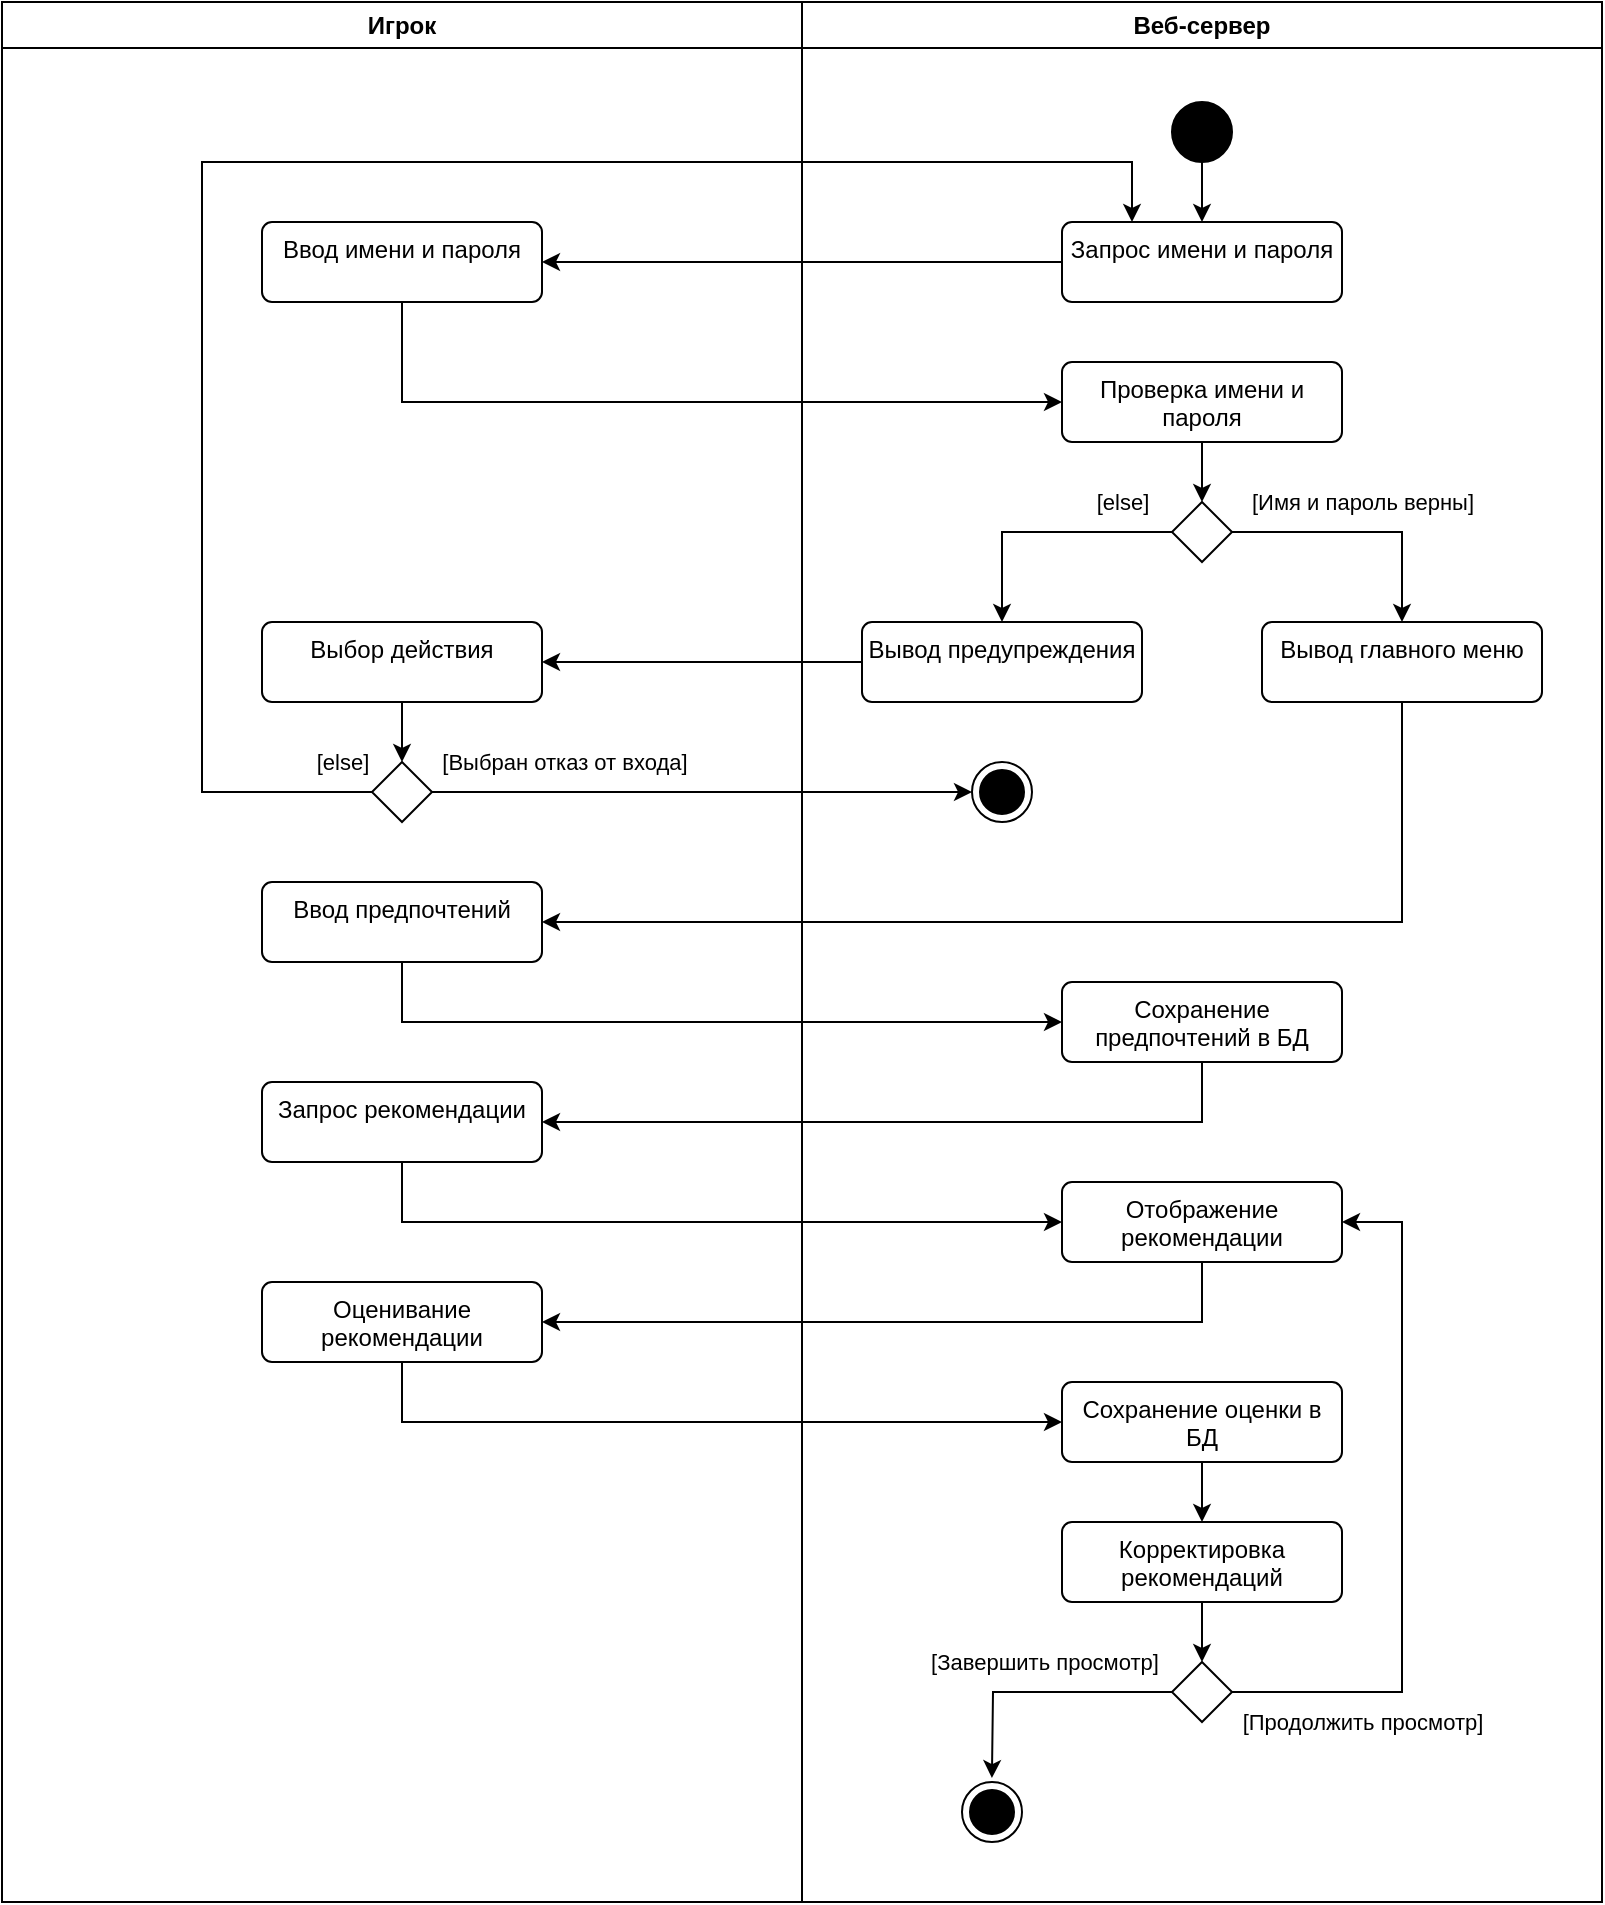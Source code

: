 <mxfile version="28.2.5">
  <diagram name="Page-1" id="aJQbCuiFCbzAohhOSRdi">
    <mxGraphModel dx="2307" dy="1215" grid="1" gridSize="10" guides="1" tooltips="1" connect="1" arrows="1" fold="1" page="1" pageScale="1" pageWidth="850" pageHeight="1100" math="0" shadow="0">
      <root>
        <mxCell id="0" />
        <mxCell id="1" parent="0" />
        <mxCell id="oX3zY-kxMDzpT8zyrRlE-4" value="Игрок" style="swimlane;whiteSpace=wrap;html=1;" parent="1" vertex="1">
          <mxGeometry x="80" y="80" width="400" height="950" as="geometry" />
        </mxCell>
        <mxCell id="oX3zY-kxMDzpT8zyrRlE-10" value="Ввод имени и пароля" style="html=1;align=center;verticalAlign=top;rounded=1;absoluteArcSize=1;arcSize=10;dashed=0;whiteSpace=wrap;" parent="oX3zY-kxMDzpT8zyrRlE-4" vertex="1">
          <mxGeometry x="130" y="110" width="140" height="40" as="geometry" />
        </mxCell>
        <mxCell id="oX3zY-kxMDzpT8zyrRlE-32" style="edgeStyle=orthogonalEdgeStyle;rounded=0;orthogonalLoop=1;jettySize=auto;html=1;entryX=0.5;entryY=0;entryDx=0;entryDy=0;" parent="oX3zY-kxMDzpT8zyrRlE-4" source="oX3zY-kxMDzpT8zyrRlE-29" target="oX3zY-kxMDzpT8zyrRlE-30" edge="1">
          <mxGeometry relative="1" as="geometry" />
        </mxCell>
        <mxCell id="oX3zY-kxMDzpT8zyrRlE-29" value="Выбор действия" style="html=1;align=center;verticalAlign=top;rounded=1;absoluteArcSize=1;arcSize=10;dashed=0;whiteSpace=wrap;" parent="oX3zY-kxMDzpT8zyrRlE-4" vertex="1">
          <mxGeometry x="130" y="310" width="140" height="40" as="geometry" />
        </mxCell>
        <mxCell id="oX3zY-kxMDzpT8zyrRlE-30" value="" style="rhombus;" parent="oX3zY-kxMDzpT8zyrRlE-4" vertex="1">
          <mxGeometry x="185" y="380" width="30" height="30" as="geometry" />
        </mxCell>
        <mxCell id="oX3zY-kxMDzpT8zyrRlE-38" value="Ввод предпочтений" style="html=1;align=center;verticalAlign=top;rounded=1;absoluteArcSize=1;arcSize=10;dashed=0;whiteSpace=wrap;" parent="oX3zY-kxMDzpT8zyrRlE-4" vertex="1">
          <mxGeometry x="130" y="440" width="140" height="40" as="geometry" />
        </mxCell>
        <mxCell id="oX3zY-kxMDzpT8zyrRlE-42" value="Запрос рекомендации" style="html=1;align=center;verticalAlign=top;rounded=1;absoluteArcSize=1;arcSize=10;dashed=0;whiteSpace=wrap;" parent="oX3zY-kxMDzpT8zyrRlE-4" vertex="1">
          <mxGeometry x="130" y="540" width="140" height="40" as="geometry" />
        </mxCell>
        <mxCell id="oX3zY-kxMDzpT8zyrRlE-46" value="Оценивание рекомендации" style="html=1;align=center;verticalAlign=top;rounded=1;absoluteArcSize=1;arcSize=10;dashed=0;whiteSpace=wrap;" parent="oX3zY-kxMDzpT8zyrRlE-4" vertex="1">
          <mxGeometry x="130" y="640" width="140" height="40" as="geometry" />
        </mxCell>
        <mxCell id="oX3zY-kxMDzpT8zyrRlE-5" value="Веб-сервер" style="swimlane;whiteSpace=wrap;html=1;startSize=23;" parent="1" vertex="1">
          <mxGeometry x="480" y="80" width="400" height="950" as="geometry">
            <mxRectangle x="480" y="80" width="140" height="30" as="alternateBounds" />
          </mxGeometry>
        </mxCell>
        <mxCell id="oX3zY-kxMDzpT8zyrRlE-21" style="edgeStyle=orthogonalEdgeStyle;rounded=0;orthogonalLoop=1;jettySize=auto;html=1;entryX=0.5;entryY=0;entryDx=0;entryDy=0;" parent="oX3zY-kxMDzpT8zyrRlE-5" source="oX3zY-kxMDzpT8zyrRlE-7" target="oX3zY-kxMDzpT8zyrRlE-8" edge="1">
          <mxGeometry relative="1" as="geometry" />
        </mxCell>
        <mxCell id="oX3zY-kxMDzpT8zyrRlE-7" value="" style="ellipse;fillColor=strokeColor;html=1;" parent="oX3zY-kxMDzpT8zyrRlE-5" vertex="1">
          <mxGeometry x="185" y="50" width="30" height="30" as="geometry" />
        </mxCell>
        <mxCell id="oX3zY-kxMDzpT8zyrRlE-8" value="Запрос имени и пароля" style="html=1;align=center;verticalAlign=top;rounded=1;absoluteArcSize=1;arcSize=10;dashed=0;whiteSpace=wrap;" parent="oX3zY-kxMDzpT8zyrRlE-5" vertex="1">
          <mxGeometry x="130" y="110" width="140" height="40" as="geometry" />
        </mxCell>
        <mxCell id="oX3zY-kxMDzpT8zyrRlE-18" style="edgeStyle=orthogonalEdgeStyle;rounded=0;orthogonalLoop=1;jettySize=auto;html=1;entryX=0.5;entryY=0;entryDx=0;entryDy=0;" parent="oX3zY-kxMDzpT8zyrRlE-5" source="oX3zY-kxMDzpT8zyrRlE-11" target="oX3zY-kxMDzpT8zyrRlE-12" edge="1">
          <mxGeometry relative="1" as="geometry" />
        </mxCell>
        <mxCell id="oX3zY-kxMDzpT8zyrRlE-11" value="Проверка имени и пароля" style="html=1;align=center;verticalAlign=top;rounded=1;absoluteArcSize=1;arcSize=10;dashed=0;whiteSpace=wrap;" parent="oX3zY-kxMDzpT8zyrRlE-5" vertex="1">
          <mxGeometry x="130" y="180" width="140" height="40" as="geometry" />
        </mxCell>
        <mxCell id="oX3zY-kxMDzpT8zyrRlE-25" style="edgeStyle=orthogonalEdgeStyle;rounded=0;orthogonalLoop=1;jettySize=auto;html=1;exitX=0;exitY=0.5;exitDx=0;exitDy=0;entryX=0.5;entryY=0;entryDx=0;entryDy=0;" parent="oX3zY-kxMDzpT8zyrRlE-5" source="oX3zY-kxMDzpT8zyrRlE-12" target="oX3zY-kxMDzpT8zyrRlE-23" edge="1">
          <mxGeometry relative="1" as="geometry" />
        </mxCell>
        <mxCell id="oX3zY-kxMDzpT8zyrRlE-28" value="[else]" style="edgeLabel;html=1;align=center;verticalAlign=middle;resizable=0;points=[];" parent="oX3zY-kxMDzpT8zyrRlE-25" vertex="1" connectable="0">
          <mxGeometry x="-0.059" y="-1" relative="1" as="geometry">
            <mxPoint x="36" y="-14" as="offset" />
          </mxGeometry>
        </mxCell>
        <mxCell id="oX3zY-kxMDzpT8zyrRlE-26" style="edgeStyle=orthogonalEdgeStyle;rounded=0;orthogonalLoop=1;jettySize=auto;html=1;exitX=1;exitY=0.5;exitDx=0;exitDy=0;entryX=0.5;entryY=0;entryDx=0;entryDy=0;" parent="oX3zY-kxMDzpT8zyrRlE-5" source="oX3zY-kxMDzpT8zyrRlE-12" target="oX3zY-kxMDzpT8zyrRlE-22" edge="1">
          <mxGeometry relative="1" as="geometry" />
        </mxCell>
        <mxCell id="oX3zY-kxMDzpT8zyrRlE-27" value="[Имя и пароль верны]" style="edgeLabel;html=1;align=center;verticalAlign=middle;resizable=0;points=[];" parent="oX3zY-kxMDzpT8zyrRlE-26" vertex="1" connectable="0">
          <mxGeometry x="-0.4" y="2" relative="1" as="geometry">
            <mxPoint x="26" y="-13" as="offset" />
          </mxGeometry>
        </mxCell>
        <mxCell id="oX3zY-kxMDzpT8zyrRlE-12" value="" style="rhombus;" parent="oX3zY-kxMDzpT8zyrRlE-5" vertex="1">
          <mxGeometry x="185" y="250" width="30" height="30" as="geometry" />
        </mxCell>
        <mxCell id="oX3zY-kxMDzpT8zyrRlE-22" value="Вывод главного меню" style="html=1;align=center;verticalAlign=top;rounded=1;absoluteArcSize=1;arcSize=10;dashed=0;whiteSpace=wrap;" parent="oX3zY-kxMDzpT8zyrRlE-5" vertex="1">
          <mxGeometry x="230" y="310" width="140" height="40" as="geometry" />
        </mxCell>
        <mxCell id="oX3zY-kxMDzpT8zyrRlE-23" value="Вывод предупреждения" style="html=1;align=center;verticalAlign=top;rounded=1;absoluteArcSize=1;arcSize=10;dashed=0;whiteSpace=wrap;" parent="oX3zY-kxMDzpT8zyrRlE-5" vertex="1">
          <mxGeometry x="30" y="310" width="140" height="40" as="geometry" />
        </mxCell>
        <mxCell id="oX3zY-kxMDzpT8zyrRlE-33" value="" style="ellipse;html=1;shape=endState;fillColor=strokeColor;" parent="oX3zY-kxMDzpT8zyrRlE-5" vertex="1">
          <mxGeometry x="85" y="380" width="30" height="30" as="geometry" />
        </mxCell>
        <mxCell id="oX3zY-kxMDzpT8zyrRlE-40" value="Сохранение предпочтений в БД" style="html=1;align=center;verticalAlign=top;rounded=1;absoluteArcSize=1;arcSize=10;dashed=0;whiteSpace=wrap;" parent="oX3zY-kxMDzpT8zyrRlE-5" vertex="1">
          <mxGeometry x="130" y="490" width="140" height="40" as="geometry" />
        </mxCell>
        <mxCell id="oX3zY-kxMDzpT8zyrRlE-44" value="Отображение рекомендации" style="html=1;align=center;verticalAlign=top;rounded=1;absoluteArcSize=1;arcSize=10;dashed=0;whiteSpace=wrap;" parent="oX3zY-kxMDzpT8zyrRlE-5" vertex="1">
          <mxGeometry x="130" y="590" width="140" height="40" as="geometry" />
        </mxCell>
        <mxCell id="oX3zY-kxMDzpT8zyrRlE-51" style="edgeStyle=orthogonalEdgeStyle;rounded=0;orthogonalLoop=1;jettySize=auto;html=1;entryX=0.5;entryY=0;entryDx=0;entryDy=0;" parent="oX3zY-kxMDzpT8zyrRlE-5" source="oX3zY-kxMDzpT8zyrRlE-48" target="oX3zY-kxMDzpT8zyrRlE-50" edge="1">
          <mxGeometry relative="1" as="geometry" />
        </mxCell>
        <mxCell id="oX3zY-kxMDzpT8zyrRlE-48" value="Сохранение оценки в БД" style="html=1;align=center;verticalAlign=top;rounded=1;absoluteArcSize=1;arcSize=10;dashed=0;whiteSpace=wrap;" parent="oX3zY-kxMDzpT8zyrRlE-5" vertex="1">
          <mxGeometry x="130" y="690" width="140" height="40" as="geometry" />
        </mxCell>
        <mxCell id="oX3zY-kxMDzpT8zyrRlE-53" style="edgeStyle=orthogonalEdgeStyle;rounded=0;orthogonalLoop=1;jettySize=auto;html=1;entryX=0.5;entryY=0;entryDx=0;entryDy=0;" parent="oX3zY-kxMDzpT8zyrRlE-5" source="oX3zY-kxMDzpT8zyrRlE-50" target="oX3zY-kxMDzpT8zyrRlE-52" edge="1">
          <mxGeometry relative="1" as="geometry" />
        </mxCell>
        <mxCell id="oX3zY-kxMDzpT8zyrRlE-50" value="Корректировка рекомендаций" style="html=1;align=center;verticalAlign=top;rounded=1;absoluteArcSize=1;arcSize=10;dashed=0;whiteSpace=wrap;" parent="oX3zY-kxMDzpT8zyrRlE-5" vertex="1">
          <mxGeometry x="130" y="760" width="140" height="40" as="geometry" />
        </mxCell>
        <mxCell id="oX3zY-kxMDzpT8zyrRlE-61" style="edgeStyle=orthogonalEdgeStyle;rounded=0;orthogonalLoop=1;jettySize=auto;html=1;exitX=1;exitY=0.5;exitDx=0;exitDy=0;entryX=1;entryY=0.5;entryDx=0;entryDy=0;" parent="oX3zY-kxMDzpT8zyrRlE-5" source="oX3zY-kxMDzpT8zyrRlE-52" target="oX3zY-kxMDzpT8zyrRlE-44" edge="1">
          <mxGeometry relative="1" as="geometry">
            <mxPoint x="300" y="890" as="targetPoint" />
            <Array as="points">
              <mxPoint x="300" y="845" />
              <mxPoint x="300" y="610" />
            </Array>
          </mxGeometry>
        </mxCell>
        <mxCell id="oX3zY-kxMDzpT8zyrRlE-62" value="[Продолжить просмотр]" style="edgeLabel;html=1;align=center;verticalAlign=middle;resizable=0;points=[];" parent="oX3zY-kxMDzpT8zyrRlE-61" vertex="1" connectable="0">
          <mxGeometry x="-0.622" y="1" relative="1" as="geometry">
            <mxPoint x="-1" y="16" as="offset" />
          </mxGeometry>
        </mxCell>
        <mxCell id="oX3zY-kxMDzpT8zyrRlE-52" value="" style="rhombus;" parent="oX3zY-kxMDzpT8zyrRlE-5" vertex="1">
          <mxGeometry x="185" y="830" width="30" height="30" as="geometry" />
        </mxCell>
        <mxCell id="oX3zY-kxMDzpT8zyrRlE-57" style="edgeStyle=orthogonalEdgeStyle;rounded=0;orthogonalLoop=1;jettySize=auto;html=1;entryX=0.464;entryY=-0.049;entryDx=0;entryDy=0;entryPerimeter=0;" parent="oX3zY-kxMDzpT8zyrRlE-5" source="oX3zY-kxMDzpT8zyrRlE-52" edge="1">
          <mxGeometry relative="1" as="geometry">
            <mxPoint x="94.96" y="888.04" as="targetPoint" />
          </mxGeometry>
        </mxCell>
        <mxCell id="oX3zY-kxMDzpT8zyrRlE-59" value="[Завершить просмотр]" style="edgeLabel;html=1;align=center;verticalAlign=middle;resizable=0;points=[];" parent="oX3zY-kxMDzpT8zyrRlE-57" vertex="1" connectable="0">
          <mxGeometry x="0.136" relative="1" as="geometry">
            <mxPoint x="11" y="-15" as="offset" />
          </mxGeometry>
        </mxCell>
        <mxCell id="oX3zY-kxMDzpT8zyrRlE-63" value="" style="ellipse;html=1;shape=endState;fillColor=strokeColor;" parent="oX3zY-kxMDzpT8zyrRlE-5" vertex="1">
          <mxGeometry x="80" y="890" width="30" height="30" as="geometry" />
        </mxCell>
        <mxCell id="oX3zY-kxMDzpT8zyrRlE-19" style="edgeStyle=orthogonalEdgeStyle;rounded=0;orthogonalLoop=1;jettySize=auto;html=1;entryX=1;entryY=0.5;entryDx=0;entryDy=0;" parent="1" source="oX3zY-kxMDzpT8zyrRlE-8" target="oX3zY-kxMDzpT8zyrRlE-10" edge="1">
          <mxGeometry relative="1" as="geometry" />
        </mxCell>
        <mxCell id="oX3zY-kxMDzpT8zyrRlE-20" style="edgeStyle=orthogonalEdgeStyle;rounded=0;orthogonalLoop=1;jettySize=auto;html=1;exitX=0.5;exitY=1;exitDx=0;exitDy=0;entryX=0;entryY=0.5;entryDx=0;entryDy=0;" parent="1" source="oX3zY-kxMDzpT8zyrRlE-10" target="oX3zY-kxMDzpT8zyrRlE-11" edge="1">
          <mxGeometry relative="1" as="geometry" />
        </mxCell>
        <mxCell id="oX3zY-kxMDzpT8zyrRlE-31" style="edgeStyle=orthogonalEdgeStyle;rounded=0;orthogonalLoop=1;jettySize=auto;html=1;entryX=1;entryY=0.5;entryDx=0;entryDy=0;" parent="1" source="oX3zY-kxMDzpT8zyrRlE-23" target="oX3zY-kxMDzpT8zyrRlE-29" edge="1">
          <mxGeometry relative="1" as="geometry" />
        </mxCell>
        <mxCell id="oX3zY-kxMDzpT8zyrRlE-34" style="edgeStyle=orthogonalEdgeStyle;rounded=0;orthogonalLoop=1;jettySize=auto;html=1;exitX=1;exitY=0.5;exitDx=0;exitDy=0;entryX=0;entryY=0.5;entryDx=0;entryDy=0;" parent="1" source="oX3zY-kxMDzpT8zyrRlE-30" target="oX3zY-kxMDzpT8zyrRlE-33" edge="1">
          <mxGeometry relative="1" as="geometry" />
        </mxCell>
        <mxCell id="oX3zY-kxMDzpT8zyrRlE-35" value="[Выбран отказ от входа]" style="edgeLabel;html=1;align=center;verticalAlign=middle;resizable=0;points=[];" parent="oX3zY-kxMDzpT8zyrRlE-34" vertex="1" connectable="0">
          <mxGeometry x="-0.671" relative="1" as="geometry">
            <mxPoint x="21" y="-15" as="offset" />
          </mxGeometry>
        </mxCell>
        <mxCell id="oX3zY-kxMDzpT8zyrRlE-36" style="edgeStyle=orthogonalEdgeStyle;rounded=0;orthogonalLoop=1;jettySize=auto;html=1;entryX=0.25;entryY=0;entryDx=0;entryDy=0;" parent="1" source="oX3zY-kxMDzpT8zyrRlE-30" target="oX3zY-kxMDzpT8zyrRlE-8" edge="1">
          <mxGeometry relative="1" as="geometry">
            <Array as="points">
              <mxPoint x="180" y="475" />
              <mxPoint x="180" y="160" />
              <mxPoint x="645" y="160" />
            </Array>
          </mxGeometry>
        </mxCell>
        <mxCell id="oX3zY-kxMDzpT8zyrRlE-37" value="[else]" style="edgeLabel;html=1;align=center;verticalAlign=middle;resizable=0;points=[];" parent="oX3zY-kxMDzpT8zyrRlE-36" vertex="1" connectable="0">
          <mxGeometry x="-0.893" relative="1" as="geometry">
            <mxPoint x="33" y="-15" as="offset" />
          </mxGeometry>
        </mxCell>
        <mxCell id="oX3zY-kxMDzpT8zyrRlE-39" style="edgeStyle=orthogonalEdgeStyle;rounded=0;orthogonalLoop=1;jettySize=auto;html=1;entryX=1;entryY=0.5;entryDx=0;entryDy=0;" parent="1" source="oX3zY-kxMDzpT8zyrRlE-22" target="oX3zY-kxMDzpT8zyrRlE-38" edge="1">
          <mxGeometry relative="1" as="geometry">
            <Array as="points">
              <mxPoint x="780" y="540" />
            </Array>
          </mxGeometry>
        </mxCell>
        <mxCell id="oX3zY-kxMDzpT8zyrRlE-41" style="edgeStyle=orthogonalEdgeStyle;rounded=0;orthogonalLoop=1;jettySize=auto;html=1;entryX=0;entryY=0.5;entryDx=0;entryDy=0;" parent="1" source="oX3zY-kxMDzpT8zyrRlE-38" target="oX3zY-kxMDzpT8zyrRlE-40" edge="1">
          <mxGeometry relative="1" as="geometry">
            <Array as="points">
              <mxPoint x="280" y="590" />
            </Array>
          </mxGeometry>
        </mxCell>
        <mxCell id="oX3zY-kxMDzpT8zyrRlE-43" style="edgeStyle=orthogonalEdgeStyle;rounded=0;orthogonalLoop=1;jettySize=auto;html=1;entryX=1;entryY=0.5;entryDx=0;entryDy=0;" parent="1" source="oX3zY-kxMDzpT8zyrRlE-40" target="oX3zY-kxMDzpT8zyrRlE-42" edge="1">
          <mxGeometry relative="1" as="geometry">
            <Array as="points">
              <mxPoint x="680" y="640" />
            </Array>
          </mxGeometry>
        </mxCell>
        <mxCell id="oX3zY-kxMDzpT8zyrRlE-45" style="edgeStyle=orthogonalEdgeStyle;rounded=0;orthogonalLoop=1;jettySize=auto;html=1;entryX=0;entryY=0.5;entryDx=0;entryDy=0;" parent="1" source="oX3zY-kxMDzpT8zyrRlE-42" target="oX3zY-kxMDzpT8zyrRlE-44" edge="1">
          <mxGeometry relative="1" as="geometry">
            <Array as="points">
              <mxPoint x="280" y="690" />
            </Array>
          </mxGeometry>
        </mxCell>
        <mxCell id="oX3zY-kxMDzpT8zyrRlE-47" style="edgeStyle=orthogonalEdgeStyle;rounded=0;orthogonalLoop=1;jettySize=auto;html=1;entryX=1;entryY=0.5;entryDx=0;entryDy=0;" parent="1" source="oX3zY-kxMDzpT8zyrRlE-44" target="oX3zY-kxMDzpT8zyrRlE-46" edge="1">
          <mxGeometry relative="1" as="geometry">
            <Array as="points">
              <mxPoint x="680" y="740" />
            </Array>
          </mxGeometry>
        </mxCell>
        <mxCell id="oX3zY-kxMDzpT8zyrRlE-49" style="edgeStyle=orthogonalEdgeStyle;rounded=0;orthogonalLoop=1;jettySize=auto;html=1;entryX=0;entryY=0.5;entryDx=0;entryDy=0;" parent="1" source="oX3zY-kxMDzpT8zyrRlE-46" target="oX3zY-kxMDzpT8zyrRlE-48" edge="1">
          <mxGeometry relative="1" as="geometry">
            <Array as="points">
              <mxPoint x="280" y="790" />
            </Array>
          </mxGeometry>
        </mxCell>
      </root>
    </mxGraphModel>
  </diagram>
</mxfile>
